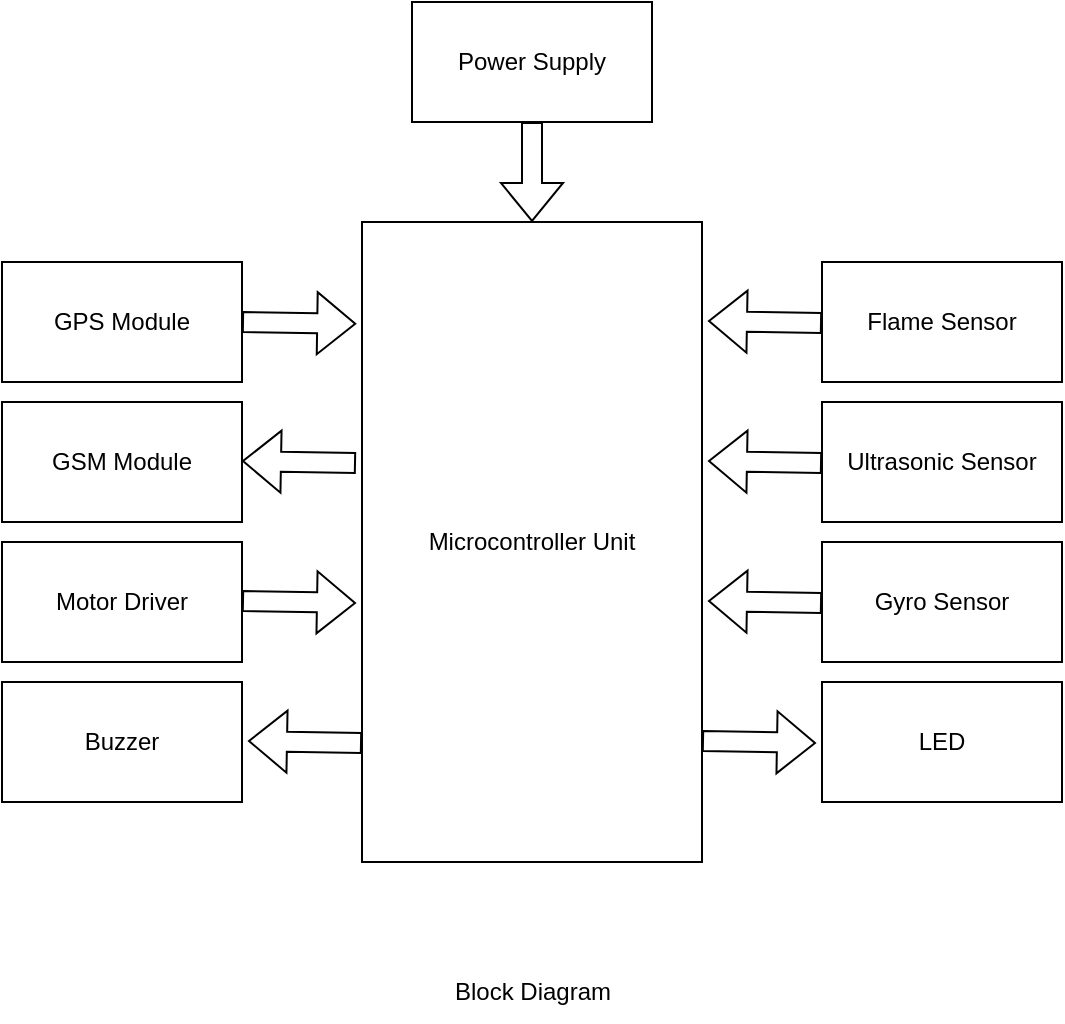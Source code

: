 <mxfile version="22.1.2" type="device">
  <diagram name="Page-1" id="huMDgKUWXOF9C57tM5x9">
    <mxGraphModel dx="1173" dy="734" grid="1" gridSize="10" guides="1" tooltips="1" connect="1" arrows="1" fold="1" page="1" pageScale="1" pageWidth="850" pageHeight="1100" math="0" shadow="0">
      <root>
        <mxCell id="0" />
        <mxCell id="1" parent="0" />
        <mxCell id="e8fLiRB-nQ0mjzcZ-qvx-2" value="Power Supply" style="rounded=0;whiteSpace=wrap;html=1;" vertex="1" parent="1">
          <mxGeometry x="365" y="220" width="120" height="60" as="geometry" />
        </mxCell>
        <mxCell id="e8fLiRB-nQ0mjzcZ-qvx-3" value="GPS Module" style="rounded=0;whiteSpace=wrap;html=1;" vertex="1" parent="1">
          <mxGeometry x="160" y="350" width="120" height="60" as="geometry" />
        </mxCell>
        <mxCell id="e8fLiRB-nQ0mjzcZ-qvx-4" value="GSM Module" style="rounded=0;whiteSpace=wrap;html=1;" vertex="1" parent="1">
          <mxGeometry x="160" y="420" width="120" height="60" as="geometry" />
        </mxCell>
        <mxCell id="e8fLiRB-nQ0mjzcZ-qvx-5" value="Motor Driver" style="rounded=0;whiteSpace=wrap;html=1;" vertex="1" parent="1">
          <mxGeometry x="160" y="490" width="120" height="60" as="geometry" />
        </mxCell>
        <mxCell id="e8fLiRB-nQ0mjzcZ-qvx-6" value="Buzzer" style="rounded=0;whiteSpace=wrap;html=1;" vertex="1" parent="1">
          <mxGeometry x="160" y="560" width="120" height="60" as="geometry" />
        </mxCell>
        <mxCell id="e8fLiRB-nQ0mjzcZ-qvx-7" value="Flame Sensor" style="rounded=0;whiteSpace=wrap;html=1;" vertex="1" parent="1">
          <mxGeometry x="570" y="350" width="120" height="60" as="geometry" />
        </mxCell>
        <mxCell id="e8fLiRB-nQ0mjzcZ-qvx-8" value="Ultrasonic Sensor" style="rounded=0;whiteSpace=wrap;html=1;" vertex="1" parent="1">
          <mxGeometry x="570" y="420" width="120" height="60" as="geometry" />
        </mxCell>
        <mxCell id="e8fLiRB-nQ0mjzcZ-qvx-9" value="Gyro Sensor" style="rounded=0;whiteSpace=wrap;html=1;" vertex="1" parent="1">
          <mxGeometry x="570" y="490" width="120" height="60" as="geometry" />
        </mxCell>
        <mxCell id="e8fLiRB-nQ0mjzcZ-qvx-10" value="LED" style="rounded=0;whiteSpace=wrap;html=1;" vertex="1" parent="1">
          <mxGeometry x="570" y="560" width="120" height="60" as="geometry" />
        </mxCell>
        <mxCell id="e8fLiRB-nQ0mjzcZ-qvx-13" value="Microcontroller Unit" style="rounded=0;whiteSpace=wrap;html=1;flipH=1;flipV=1;direction=south;" vertex="1" parent="1">
          <mxGeometry x="340" y="330" width="170" height="320" as="geometry" />
        </mxCell>
        <mxCell id="e8fLiRB-nQ0mjzcZ-qvx-14" value="" style="shape=flexArrow;endArrow=classic;html=1;rounded=0;exitX=1;exitY=0.5;exitDx=0;exitDy=0;entryX=0.841;entryY=-0.017;entryDx=0;entryDy=0;entryPerimeter=0;" edge="1" parent="1" source="e8fLiRB-nQ0mjzcZ-qvx-3" target="e8fLiRB-nQ0mjzcZ-qvx-13">
          <mxGeometry width="50" height="50" relative="1" as="geometry">
            <mxPoint x="280" y="390" as="sourcePoint" />
            <mxPoint x="330" y="340" as="targetPoint" />
          </mxGeometry>
        </mxCell>
        <mxCell id="e8fLiRB-nQ0mjzcZ-qvx-15" value="" style="shape=flexArrow;endArrow=classic;html=1;rounded=0;exitX=1;exitY=0.5;exitDx=0;exitDy=0;entryX=0.841;entryY=-0.017;entryDx=0;entryDy=0;entryPerimeter=0;" edge="1" parent="1">
          <mxGeometry width="50" height="50" relative="1" as="geometry">
            <mxPoint x="337" y="450.5" as="sourcePoint" />
            <mxPoint x="280" y="449.5" as="targetPoint" />
          </mxGeometry>
        </mxCell>
        <mxCell id="e8fLiRB-nQ0mjzcZ-qvx-16" value="" style="shape=flexArrow;endArrow=classic;html=1;rounded=0;exitX=1;exitY=0.5;exitDx=0;exitDy=0;entryX=0.841;entryY=-0.017;entryDx=0;entryDy=0;entryPerimeter=0;" edge="1" parent="1">
          <mxGeometry width="50" height="50" relative="1" as="geometry">
            <mxPoint x="280" y="519.5" as="sourcePoint" />
            <mxPoint x="337" y="520.5" as="targetPoint" />
          </mxGeometry>
        </mxCell>
        <mxCell id="e8fLiRB-nQ0mjzcZ-qvx-17" value="" style="shape=flexArrow;endArrow=classic;html=1;rounded=0;exitX=1;exitY=0.5;exitDx=0;exitDy=0;entryX=0.841;entryY=-0.017;entryDx=0;entryDy=0;entryPerimeter=0;" edge="1" parent="1">
          <mxGeometry width="50" height="50" relative="1" as="geometry">
            <mxPoint x="340" y="590.5" as="sourcePoint" />
            <mxPoint x="283" y="589.5" as="targetPoint" />
          </mxGeometry>
        </mxCell>
        <mxCell id="e8fLiRB-nQ0mjzcZ-qvx-18" value="" style="shape=flexArrow;endArrow=classic;html=1;rounded=0;exitX=0.5;exitY=1;exitDx=0;exitDy=0;" edge="1" parent="1" source="e8fLiRB-nQ0mjzcZ-qvx-2">
          <mxGeometry width="50" height="50" relative="1" as="geometry">
            <mxPoint x="425" y="290" as="sourcePoint" />
            <mxPoint x="425" y="330" as="targetPoint" />
          </mxGeometry>
        </mxCell>
        <mxCell id="e8fLiRB-nQ0mjzcZ-qvx-19" value="" style="shape=flexArrow;endArrow=classic;html=1;rounded=0;exitX=1;exitY=0.5;exitDx=0;exitDy=0;entryX=0.841;entryY=-0.017;entryDx=0;entryDy=0;entryPerimeter=0;" edge="1" parent="1">
          <mxGeometry width="50" height="50" relative="1" as="geometry">
            <mxPoint x="570" y="380.5" as="sourcePoint" />
            <mxPoint x="513" y="379.5" as="targetPoint" />
          </mxGeometry>
        </mxCell>
        <mxCell id="e8fLiRB-nQ0mjzcZ-qvx-20" value="" style="shape=flexArrow;endArrow=classic;html=1;rounded=0;exitX=1;exitY=0.5;exitDx=0;exitDy=0;entryX=0.841;entryY=-0.017;entryDx=0;entryDy=0;entryPerimeter=0;" edge="1" parent="1">
          <mxGeometry width="50" height="50" relative="1" as="geometry">
            <mxPoint x="570" y="450.5" as="sourcePoint" />
            <mxPoint x="513" y="449.5" as="targetPoint" />
          </mxGeometry>
        </mxCell>
        <mxCell id="e8fLiRB-nQ0mjzcZ-qvx-21" value="" style="shape=flexArrow;endArrow=classic;html=1;rounded=0;exitX=1;exitY=0.5;exitDx=0;exitDy=0;entryX=0.841;entryY=-0.017;entryDx=0;entryDy=0;entryPerimeter=0;" edge="1" parent="1">
          <mxGeometry width="50" height="50" relative="1" as="geometry">
            <mxPoint x="570" y="520.5" as="sourcePoint" />
            <mxPoint x="513" y="519.5" as="targetPoint" />
          </mxGeometry>
        </mxCell>
        <mxCell id="e8fLiRB-nQ0mjzcZ-qvx-22" value="" style="shape=flexArrow;endArrow=classic;html=1;rounded=0;exitX=1;exitY=0.5;exitDx=0;exitDy=0;entryX=0.841;entryY=-0.017;entryDx=0;entryDy=0;entryPerimeter=0;" edge="1" parent="1">
          <mxGeometry width="50" height="50" relative="1" as="geometry">
            <mxPoint x="510" y="589.5" as="sourcePoint" />
            <mxPoint x="567" y="590.5" as="targetPoint" />
          </mxGeometry>
        </mxCell>
        <mxCell id="e8fLiRB-nQ0mjzcZ-qvx-23" value="Block Diagram" style="text;html=1;align=center;verticalAlign=middle;resizable=0;points=[];autosize=1;strokeColor=none;fillColor=none;" vertex="1" parent="1">
          <mxGeometry x="375" y="700" width="100" height="30" as="geometry" />
        </mxCell>
      </root>
    </mxGraphModel>
  </diagram>
</mxfile>
